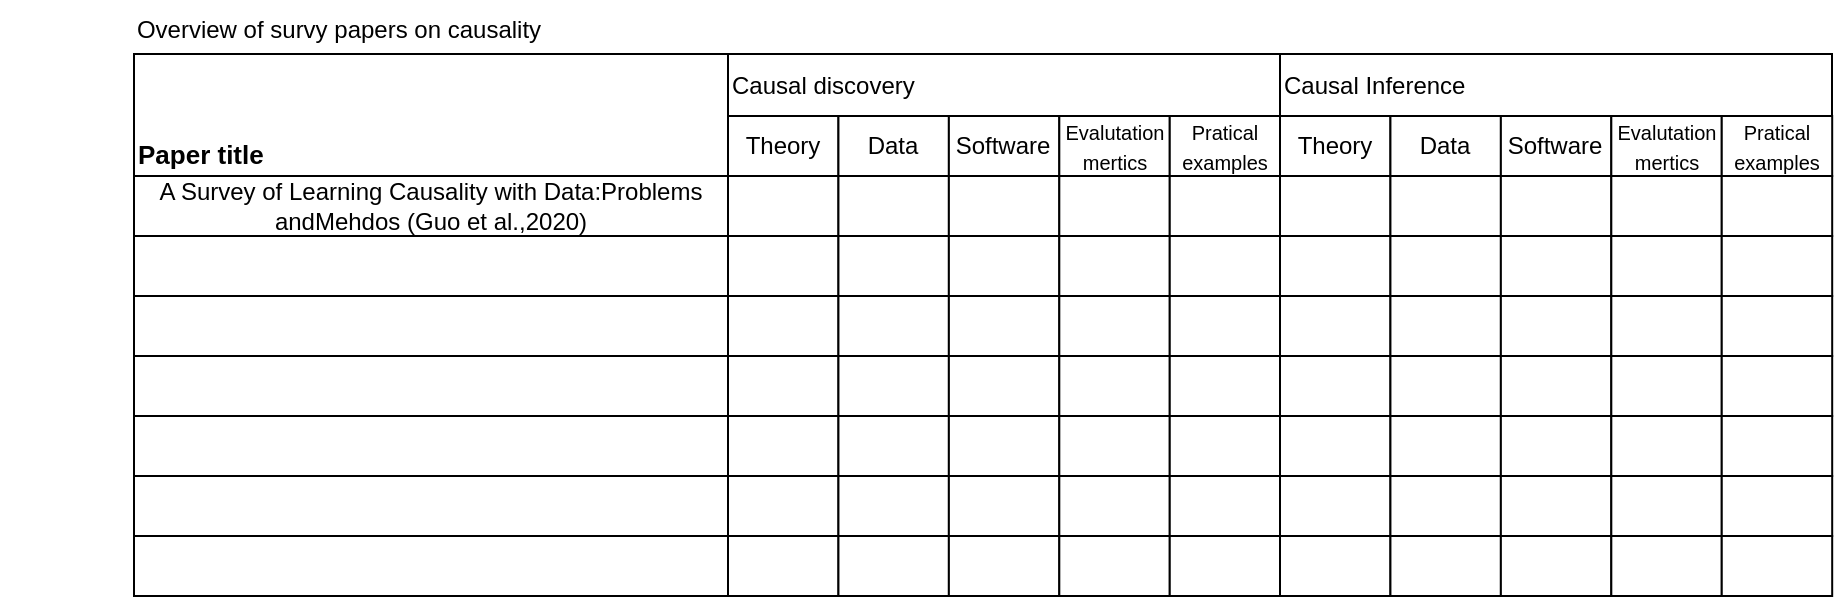 <mxfile version="22.1.18" type="github">
  <diagram name="第 1 页" id="0yjnDibDTA3Oow093cHx">
    <mxGraphModel dx="1026" dy="1051" grid="0" gridSize="10" guides="1" tooltips="1" connect="1" arrows="1" fold="1" page="0" pageScale="1" pageWidth="1200" pageHeight="1920" math="0" shadow="0">
      <root>
        <mxCell id="0" />
        <mxCell id="1" parent="0" />
        <mxCell id="Acnp41Ya85CCzO2hhUB4-1" value="Overview of survy papers on causality" style="text;html=1;strokeColor=none;fillColor=none;align=center;verticalAlign=middle;whiteSpace=wrap;rounded=0;" vertex="1" parent="1">
          <mxGeometry x="226" y="-144" width="339" height="30" as="geometry" />
        </mxCell>
        <mxCell id="Acnp41Ya85CCzO2hhUB4-2" value="&lt;font style=&quot;font-size: 13px;&quot;&gt;&lt;b&gt;Paper title&lt;/b&gt;&lt;/font&gt;" style="rounded=0;whiteSpace=wrap;html=1;align=left;verticalAlign=bottom;" vertex="1" parent="1">
          <mxGeometry x="293" y="-117" width="297" height="61" as="geometry" />
        </mxCell>
        <mxCell id="Acnp41Ya85CCzO2hhUB4-3" value="" style="rounded=0;whiteSpace=wrap;html=1;" vertex="1" parent="1">
          <mxGeometry x="590" y="-117" width="276" height="60" as="geometry" />
        </mxCell>
        <mxCell id="Acnp41Ya85CCzO2hhUB4-4" value="Causal discovery" style="rounded=0;whiteSpace=wrap;html=1;align=left;" vertex="1" parent="1">
          <mxGeometry x="590" y="-117" width="276" height="31" as="geometry" />
        </mxCell>
        <mxCell id="Acnp41Ya85CCzO2hhUB4-21" value="" style="group" vertex="1" connectable="0" parent="1">
          <mxGeometry x="590" y="-86" width="55.218" height="240" as="geometry" />
        </mxCell>
        <mxCell id="Acnp41Ya85CCzO2hhUB4-6" value="Theory" style="rounded=0;whiteSpace=wrap;html=1;" vertex="1" parent="Acnp41Ya85CCzO2hhUB4-21">
          <mxGeometry width="55.218" height="30" as="geometry" />
        </mxCell>
        <mxCell id="Acnp41Ya85CCzO2hhUB4-8" value="" style="rounded=0;whiteSpace=wrap;html=1;" vertex="1" parent="Acnp41Ya85CCzO2hhUB4-21">
          <mxGeometry y="30" width="55.218" height="30" as="geometry" />
        </mxCell>
        <mxCell id="Acnp41Ya85CCzO2hhUB4-13" value="" style="rounded=0;whiteSpace=wrap;html=1;" vertex="1" parent="Acnp41Ya85CCzO2hhUB4-21">
          <mxGeometry y="60" width="55.218" height="30" as="geometry" />
        </mxCell>
        <mxCell id="Acnp41Ya85CCzO2hhUB4-14" value="" style="rounded=0;whiteSpace=wrap;html=1;" vertex="1" parent="Acnp41Ya85CCzO2hhUB4-21">
          <mxGeometry y="90" width="55.218" height="30" as="geometry" />
        </mxCell>
        <mxCell id="Acnp41Ya85CCzO2hhUB4-17" value="" style="rounded=0;whiteSpace=wrap;html=1;" vertex="1" parent="Acnp41Ya85CCzO2hhUB4-21">
          <mxGeometry y="120" width="55.218" height="30" as="geometry" />
        </mxCell>
        <mxCell id="Acnp41Ya85CCzO2hhUB4-18" value="" style="rounded=0;whiteSpace=wrap;html=1;" vertex="1" parent="Acnp41Ya85CCzO2hhUB4-21">
          <mxGeometry y="150" width="55.218" height="30" as="geometry" />
        </mxCell>
        <mxCell id="Acnp41Ya85CCzO2hhUB4-19" value="" style="rounded=0;whiteSpace=wrap;html=1;" vertex="1" parent="Acnp41Ya85CCzO2hhUB4-21">
          <mxGeometry y="180" width="55.218" height="30" as="geometry" />
        </mxCell>
        <mxCell id="Acnp41Ya85CCzO2hhUB4-20" value="" style="rounded=0;whiteSpace=wrap;html=1;" vertex="1" parent="Acnp41Ya85CCzO2hhUB4-21">
          <mxGeometry y="210" width="55.218" height="30" as="geometry" />
        </mxCell>
        <mxCell id="Acnp41Ya85CCzO2hhUB4-26" value="" style="group" vertex="1" connectable="0" parent="1">
          <mxGeometry x="645.218" y="-86" width="55.218" height="240" as="geometry" />
        </mxCell>
        <mxCell id="Acnp41Ya85CCzO2hhUB4-27" value="Data" style="rounded=0;whiteSpace=wrap;html=1;" vertex="1" parent="Acnp41Ya85CCzO2hhUB4-26">
          <mxGeometry width="55.218" height="30" as="geometry" />
        </mxCell>
        <mxCell id="Acnp41Ya85CCzO2hhUB4-28" value="" style="rounded=0;whiteSpace=wrap;html=1;" vertex="1" parent="Acnp41Ya85CCzO2hhUB4-26">
          <mxGeometry y="30" width="55.218" height="30" as="geometry" />
        </mxCell>
        <mxCell id="Acnp41Ya85CCzO2hhUB4-29" value="" style="rounded=0;whiteSpace=wrap;html=1;" vertex="1" parent="Acnp41Ya85CCzO2hhUB4-26">
          <mxGeometry y="60" width="55.218" height="30" as="geometry" />
        </mxCell>
        <mxCell id="Acnp41Ya85CCzO2hhUB4-30" value="" style="rounded=0;whiteSpace=wrap;html=1;" vertex="1" parent="Acnp41Ya85CCzO2hhUB4-26">
          <mxGeometry y="90" width="55.218" height="30" as="geometry" />
        </mxCell>
        <mxCell id="Acnp41Ya85CCzO2hhUB4-31" value="" style="rounded=0;whiteSpace=wrap;html=1;" vertex="1" parent="Acnp41Ya85CCzO2hhUB4-26">
          <mxGeometry y="120" width="55.218" height="30" as="geometry" />
        </mxCell>
        <mxCell id="Acnp41Ya85CCzO2hhUB4-32" value="" style="rounded=0;whiteSpace=wrap;html=1;" vertex="1" parent="Acnp41Ya85CCzO2hhUB4-26">
          <mxGeometry y="150" width="55.218" height="30" as="geometry" />
        </mxCell>
        <mxCell id="Acnp41Ya85CCzO2hhUB4-33" value="" style="rounded=0;whiteSpace=wrap;html=1;" vertex="1" parent="Acnp41Ya85CCzO2hhUB4-26">
          <mxGeometry y="180" width="55.218" height="30" as="geometry" />
        </mxCell>
        <mxCell id="Acnp41Ya85CCzO2hhUB4-34" value="" style="rounded=0;whiteSpace=wrap;html=1;" vertex="1" parent="Acnp41Ya85CCzO2hhUB4-26">
          <mxGeometry y="210" width="55.218" height="30" as="geometry" />
        </mxCell>
        <mxCell id="Acnp41Ya85CCzO2hhUB4-35" value="" style="group" vertex="1" connectable="0" parent="1">
          <mxGeometry x="700.437" y="-86" width="55.218" height="240" as="geometry" />
        </mxCell>
        <mxCell id="Acnp41Ya85CCzO2hhUB4-36" value="Software" style="rounded=0;whiteSpace=wrap;html=1;" vertex="1" parent="Acnp41Ya85CCzO2hhUB4-35">
          <mxGeometry width="55.218" height="30" as="geometry" />
        </mxCell>
        <mxCell id="Acnp41Ya85CCzO2hhUB4-37" value="" style="rounded=0;whiteSpace=wrap;html=1;" vertex="1" parent="Acnp41Ya85CCzO2hhUB4-35">
          <mxGeometry y="30" width="55.218" height="30" as="geometry" />
        </mxCell>
        <mxCell id="Acnp41Ya85CCzO2hhUB4-38" value="" style="rounded=0;whiteSpace=wrap;html=1;" vertex="1" parent="Acnp41Ya85CCzO2hhUB4-35">
          <mxGeometry y="60" width="55.218" height="30" as="geometry" />
        </mxCell>
        <mxCell id="Acnp41Ya85CCzO2hhUB4-39" value="" style="rounded=0;whiteSpace=wrap;html=1;" vertex="1" parent="Acnp41Ya85CCzO2hhUB4-35">
          <mxGeometry y="90" width="55.218" height="30" as="geometry" />
        </mxCell>
        <mxCell id="Acnp41Ya85CCzO2hhUB4-40" value="" style="rounded=0;whiteSpace=wrap;html=1;" vertex="1" parent="Acnp41Ya85CCzO2hhUB4-35">
          <mxGeometry y="120" width="55.218" height="30" as="geometry" />
        </mxCell>
        <mxCell id="Acnp41Ya85CCzO2hhUB4-41" value="" style="rounded=0;whiteSpace=wrap;html=1;" vertex="1" parent="Acnp41Ya85CCzO2hhUB4-35">
          <mxGeometry y="150" width="55.218" height="30" as="geometry" />
        </mxCell>
        <mxCell id="Acnp41Ya85CCzO2hhUB4-42" value="" style="rounded=0;whiteSpace=wrap;html=1;" vertex="1" parent="Acnp41Ya85CCzO2hhUB4-35">
          <mxGeometry y="180" width="55.218" height="30" as="geometry" />
        </mxCell>
        <mxCell id="Acnp41Ya85CCzO2hhUB4-43" value="" style="rounded=0;whiteSpace=wrap;html=1;" vertex="1" parent="Acnp41Ya85CCzO2hhUB4-35">
          <mxGeometry y="210" width="55.218" height="30" as="geometry" />
        </mxCell>
        <mxCell id="Acnp41Ya85CCzO2hhUB4-53" value="" style="group" vertex="1" connectable="0" parent="1">
          <mxGeometry x="755.655" y="-86" width="55.218" height="240" as="geometry" />
        </mxCell>
        <mxCell id="Acnp41Ya85CCzO2hhUB4-54" value="&lt;font style=&quot;font-size: 10px;&quot;&gt;Evalutation mertics&lt;/font&gt;" style="rounded=0;whiteSpace=wrap;html=1;" vertex="1" parent="Acnp41Ya85CCzO2hhUB4-53">
          <mxGeometry width="55.218" height="30" as="geometry" />
        </mxCell>
        <mxCell id="Acnp41Ya85CCzO2hhUB4-55" value="" style="rounded=0;whiteSpace=wrap;html=1;" vertex="1" parent="Acnp41Ya85CCzO2hhUB4-53">
          <mxGeometry y="30" width="55.218" height="30" as="geometry" />
        </mxCell>
        <mxCell id="Acnp41Ya85CCzO2hhUB4-56" value="" style="rounded=0;whiteSpace=wrap;html=1;" vertex="1" parent="Acnp41Ya85CCzO2hhUB4-53">
          <mxGeometry y="60" width="55.218" height="30" as="geometry" />
        </mxCell>
        <mxCell id="Acnp41Ya85CCzO2hhUB4-57" value="" style="rounded=0;whiteSpace=wrap;html=1;" vertex="1" parent="Acnp41Ya85CCzO2hhUB4-53">
          <mxGeometry y="90" width="55.218" height="30" as="geometry" />
        </mxCell>
        <mxCell id="Acnp41Ya85CCzO2hhUB4-58" value="" style="rounded=0;whiteSpace=wrap;html=1;" vertex="1" parent="Acnp41Ya85CCzO2hhUB4-53">
          <mxGeometry y="120" width="55.218" height="30" as="geometry" />
        </mxCell>
        <mxCell id="Acnp41Ya85CCzO2hhUB4-59" value="" style="rounded=0;whiteSpace=wrap;html=1;" vertex="1" parent="Acnp41Ya85CCzO2hhUB4-53">
          <mxGeometry y="150" width="55.218" height="30" as="geometry" />
        </mxCell>
        <mxCell id="Acnp41Ya85CCzO2hhUB4-60" value="" style="rounded=0;whiteSpace=wrap;html=1;" vertex="1" parent="Acnp41Ya85CCzO2hhUB4-53">
          <mxGeometry y="180" width="55.218" height="30" as="geometry" />
        </mxCell>
        <mxCell id="Acnp41Ya85CCzO2hhUB4-61" value="" style="rounded=0;whiteSpace=wrap;html=1;" vertex="1" parent="Acnp41Ya85CCzO2hhUB4-53">
          <mxGeometry y="210" width="55.218" height="30" as="geometry" />
        </mxCell>
        <mxCell id="Acnp41Ya85CCzO2hhUB4-44" value="" style="group" vertex="1" connectable="0" parent="1">
          <mxGeometry x="810.873" y="-86" width="55.218" height="240" as="geometry" />
        </mxCell>
        <mxCell id="Acnp41Ya85CCzO2hhUB4-45" value="&lt;font style=&quot;font-size: 10px;&quot;&gt;Pratical examples&lt;/font&gt;" style="rounded=0;whiteSpace=wrap;html=1;" vertex="1" parent="Acnp41Ya85CCzO2hhUB4-44">
          <mxGeometry width="55.218" height="30" as="geometry" />
        </mxCell>
        <mxCell id="Acnp41Ya85CCzO2hhUB4-46" value="" style="rounded=0;whiteSpace=wrap;html=1;" vertex="1" parent="Acnp41Ya85CCzO2hhUB4-44">
          <mxGeometry y="30" width="55.218" height="30" as="geometry" />
        </mxCell>
        <mxCell id="Acnp41Ya85CCzO2hhUB4-47" value="" style="rounded=0;whiteSpace=wrap;html=1;" vertex="1" parent="Acnp41Ya85CCzO2hhUB4-44">
          <mxGeometry y="60" width="55.218" height="30" as="geometry" />
        </mxCell>
        <mxCell id="Acnp41Ya85CCzO2hhUB4-48" value="" style="rounded=0;whiteSpace=wrap;html=1;" vertex="1" parent="Acnp41Ya85CCzO2hhUB4-44">
          <mxGeometry y="90" width="55.218" height="30" as="geometry" />
        </mxCell>
        <mxCell id="Acnp41Ya85CCzO2hhUB4-49" value="" style="rounded=0;whiteSpace=wrap;html=1;" vertex="1" parent="Acnp41Ya85CCzO2hhUB4-44">
          <mxGeometry y="120" width="55.218" height="30" as="geometry" />
        </mxCell>
        <mxCell id="Acnp41Ya85CCzO2hhUB4-50" value="" style="rounded=0;whiteSpace=wrap;html=1;" vertex="1" parent="Acnp41Ya85CCzO2hhUB4-44">
          <mxGeometry y="150" width="55.218" height="30" as="geometry" />
        </mxCell>
        <mxCell id="Acnp41Ya85CCzO2hhUB4-51" value="" style="rounded=0;whiteSpace=wrap;html=1;" vertex="1" parent="Acnp41Ya85CCzO2hhUB4-44">
          <mxGeometry y="180" width="55.218" height="30" as="geometry" />
        </mxCell>
        <mxCell id="Acnp41Ya85CCzO2hhUB4-52" value="" style="rounded=0;whiteSpace=wrap;html=1;" vertex="1" parent="Acnp41Ya85CCzO2hhUB4-44">
          <mxGeometry y="210" width="55.218" height="30" as="geometry" />
        </mxCell>
        <mxCell id="Acnp41Ya85CCzO2hhUB4-110" value="" style="rounded=0;whiteSpace=wrap;html=1;" vertex="1" parent="1">
          <mxGeometry x="866" y="-117" width="276" height="60" as="geometry" />
        </mxCell>
        <mxCell id="Acnp41Ya85CCzO2hhUB4-111" value="Causal Inference" style="rounded=0;whiteSpace=wrap;html=1;align=left;" vertex="1" parent="1">
          <mxGeometry x="866" y="-117" width="276" height="31" as="geometry" />
        </mxCell>
        <mxCell id="Acnp41Ya85CCzO2hhUB4-112" value="" style="group" vertex="1" connectable="0" parent="1">
          <mxGeometry x="866" y="-86" width="55.218" height="240" as="geometry" />
        </mxCell>
        <mxCell id="Acnp41Ya85CCzO2hhUB4-113" value="Theory" style="rounded=0;whiteSpace=wrap;html=1;" vertex="1" parent="Acnp41Ya85CCzO2hhUB4-112">
          <mxGeometry width="55.218" height="30" as="geometry" />
        </mxCell>
        <mxCell id="Acnp41Ya85CCzO2hhUB4-114" value="" style="rounded=0;whiteSpace=wrap;html=1;" vertex="1" parent="Acnp41Ya85CCzO2hhUB4-112">
          <mxGeometry y="30" width="55.218" height="30" as="geometry" />
        </mxCell>
        <mxCell id="Acnp41Ya85CCzO2hhUB4-115" value="" style="rounded=0;whiteSpace=wrap;html=1;" vertex="1" parent="Acnp41Ya85CCzO2hhUB4-112">
          <mxGeometry y="60" width="55.218" height="30" as="geometry" />
        </mxCell>
        <mxCell id="Acnp41Ya85CCzO2hhUB4-116" value="" style="rounded=0;whiteSpace=wrap;html=1;" vertex="1" parent="Acnp41Ya85CCzO2hhUB4-112">
          <mxGeometry y="90" width="55.218" height="30" as="geometry" />
        </mxCell>
        <mxCell id="Acnp41Ya85CCzO2hhUB4-117" value="" style="rounded=0;whiteSpace=wrap;html=1;" vertex="1" parent="Acnp41Ya85CCzO2hhUB4-112">
          <mxGeometry y="120" width="55.218" height="30" as="geometry" />
        </mxCell>
        <mxCell id="Acnp41Ya85CCzO2hhUB4-118" value="" style="rounded=0;whiteSpace=wrap;html=1;" vertex="1" parent="Acnp41Ya85CCzO2hhUB4-112">
          <mxGeometry y="150" width="55.218" height="30" as="geometry" />
        </mxCell>
        <mxCell id="Acnp41Ya85CCzO2hhUB4-119" value="" style="rounded=0;whiteSpace=wrap;html=1;" vertex="1" parent="Acnp41Ya85CCzO2hhUB4-112">
          <mxGeometry y="180" width="55.218" height="30" as="geometry" />
        </mxCell>
        <mxCell id="Acnp41Ya85CCzO2hhUB4-120" value="" style="rounded=0;whiteSpace=wrap;html=1;" vertex="1" parent="Acnp41Ya85CCzO2hhUB4-112">
          <mxGeometry y="210" width="55.218" height="30" as="geometry" />
        </mxCell>
        <mxCell id="Acnp41Ya85CCzO2hhUB4-121" value="" style="group" vertex="1" connectable="0" parent="1">
          <mxGeometry x="921.218" y="-86" width="55.218" height="240" as="geometry" />
        </mxCell>
        <mxCell id="Acnp41Ya85CCzO2hhUB4-122" value="Data" style="rounded=0;whiteSpace=wrap;html=1;" vertex="1" parent="Acnp41Ya85CCzO2hhUB4-121">
          <mxGeometry width="55.218" height="30" as="geometry" />
        </mxCell>
        <mxCell id="Acnp41Ya85CCzO2hhUB4-123" value="" style="rounded=0;whiteSpace=wrap;html=1;" vertex="1" parent="Acnp41Ya85CCzO2hhUB4-121">
          <mxGeometry y="30" width="55.218" height="30" as="geometry" />
        </mxCell>
        <mxCell id="Acnp41Ya85CCzO2hhUB4-124" value="" style="rounded=0;whiteSpace=wrap;html=1;" vertex="1" parent="Acnp41Ya85CCzO2hhUB4-121">
          <mxGeometry y="60" width="55.218" height="30" as="geometry" />
        </mxCell>
        <mxCell id="Acnp41Ya85CCzO2hhUB4-125" value="" style="rounded=0;whiteSpace=wrap;html=1;" vertex="1" parent="Acnp41Ya85CCzO2hhUB4-121">
          <mxGeometry y="90" width="55.218" height="30" as="geometry" />
        </mxCell>
        <mxCell id="Acnp41Ya85CCzO2hhUB4-126" value="" style="rounded=0;whiteSpace=wrap;html=1;" vertex="1" parent="Acnp41Ya85CCzO2hhUB4-121">
          <mxGeometry y="120" width="55.218" height="30" as="geometry" />
        </mxCell>
        <mxCell id="Acnp41Ya85CCzO2hhUB4-127" value="" style="rounded=0;whiteSpace=wrap;html=1;" vertex="1" parent="Acnp41Ya85CCzO2hhUB4-121">
          <mxGeometry y="150" width="55.218" height="30" as="geometry" />
        </mxCell>
        <mxCell id="Acnp41Ya85CCzO2hhUB4-128" value="" style="rounded=0;whiteSpace=wrap;html=1;" vertex="1" parent="Acnp41Ya85CCzO2hhUB4-121">
          <mxGeometry y="180" width="55.218" height="30" as="geometry" />
        </mxCell>
        <mxCell id="Acnp41Ya85CCzO2hhUB4-129" value="" style="rounded=0;whiteSpace=wrap;html=1;" vertex="1" parent="Acnp41Ya85CCzO2hhUB4-121">
          <mxGeometry y="210" width="55.218" height="30" as="geometry" />
        </mxCell>
        <mxCell id="Acnp41Ya85CCzO2hhUB4-130" value="" style="group" vertex="1" connectable="0" parent="1">
          <mxGeometry x="976.437" y="-86" width="55.218" height="240" as="geometry" />
        </mxCell>
        <mxCell id="Acnp41Ya85CCzO2hhUB4-131" value="Software" style="rounded=0;whiteSpace=wrap;html=1;" vertex="1" parent="Acnp41Ya85CCzO2hhUB4-130">
          <mxGeometry width="55.218" height="30" as="geometry" />
        </mxCell>
        <mxCell id="Acnp41Ya85CCzO2hhUB4-132" value="" style="rounded=0;whiteSpace=wrap;html=1;" vertex="1" parent="Acnp41Ya85CCzO2hhUB4-130">
          <mxGeometry y="30" width="55.218" height="30" as="geometry" />
        </mxCell>
        <mxCell id="Acnp41Ya85CCzO2hhUB4-133" value="" style="rounded=0;whiteSpace=wrap;html=1;" vertex="1" parent="Acnp41Ya85CCzO2hhUB4-130">
          <mxGeometry y="60" width="55.218" height="30" as="geometry" />
        </mxCell>
        <mxCell id="Acnp41Ya85CCzO2hhUB4-134" value="" style="rounded=0;whiteSpace=wrap;html=1;" vertex="1" parent="Acnp41Ya85CCzO2hhUB4-130">
          <mxGeometry y="90" width="55.218" height="30" as="geometry" />
        </mxCell>
        <mxCell id="Acnp41Ya85CCzO2hhUB4-135" value="" style="rounded=0;whiteSpace=wrap;html=1;" vertex="1" parent="Acnp41Ya85CCzO2hhUB4-130">
          <mxGeometry y="120" width="55.218" height="30" as="geometry" />
        </mxCell>
        <mxCell id="Acnp41Ya85CCzO2hhUB4-136" value="" style="rounded=0;whiteSpace=wrap;html=1;" vertex="1" parent="Acnp41Ya85CCzO2hhUB4-130">
          <mxGeometry y="150" width="55.218" height="30" as="geometry" />
        </mxCell>
        <mxCell id="Acnp41Ya85CCzO2hhUB4-137" value="" style="rounded=0;whiteSpace=wrap;html=1;" vertex="1" parent="Acnp41Ya85CCzO2hhUB4-130">
          <mxGeometry y="180" width="55.218" height="30" as="geometry" />
        </mxCell>
        <mxCell id="Acnp41Ya85CCzO2hhUB4-138" value="" style="rounded=0;whiteSpace=wrap;html=1;" vertex="1" parent="Acnp41Ya85CCzO2hhUB4-130">
          <mxGeometry y="210" width="55.218" height="30" as="geometry" />
        </mxCell>
        <mxCell id="Acnp41Ya85CCzO2hhUB4-139" value="" style="group" vertex="1" connectable="0" parent="1">
          <mxGeometry x="1031.655" y="-86" width="55.218" height="240" as="geometry" />
        </mxCell>
        <mxCell id="Acnp41Ya85CCzO2hhUB4-140" value="&lt;font style=&quot;font-size: 10px;&quot;&gt;Evalutation mertics&lt;/font&gt;" style="rounded=0;whiteSpace=wrap;html=1;" vertex="1" parent="Acnp41Ya85CCzO2hhUB4-139">
          <mxGeometry width="55.218" height="30" as="geometry" />
        </mxCell>
        <mxCell id="Acnp41Ya85CCzO2hhUB4-141" value="" style="rounded=0;whiteSpace=wrap;html=1;" vertex="1" parent="Acnp41Ya85CCzO2hhUB4-139">
          <mxGeometry y="30" width="55.218" height="30" as="geometry" />
        </mxCell>
        <mxCell id="Acnp41Ya85CCzO2hhUB4-142" value="" style="rounded=0;whiteSpace=wrap;html=1;" vertex="1" parent="Acnp41Ya85CCzO2hhUB4-139">
          <mxGeometry y="60" width="55.218" height="30" as="geometry" />
        </mxCell>
        <mxCell id="Acnp41Ya85CCzO2hhUB4-143" value="" style="rounded=0;whiteSpace=wrap;html=1;" vertex="1" parent="Acnp41Ya85CCzO2hhUB4-139">
          <mxGeometry y="90" width="55.218" height="30" as="geometry" />
        </mxCell>
        <mxCell id="Acnp41Ya85CCzO2hhUB4-144" value="" style="rounded=0;whiteSpace=wrap;html=1;" vertex="1" parent="Acnp41Ya85CCzO2hhUB4-139">
          <mxGeometry y="120" width="55.218" height="30" as="geometry" />
        </mxCell>
        <mxCell id="Acnp41Ya85CCzO2hhUB4-145" value="" style="rounded=0;whiteSpace=wrap;html=1;" vertex="1" parent="Acnp41Ya85CCzO2hhUB4-139">
          <mxGeometry y="150" width="55.218" height="30" as="geometry" />
        </mxCell>
        <mxCell id="Acnp41Ya85CCzO2hhUB4-146" value="" style="rounded=0;whiteSpace=wrap;html=1;" vertex="1" parent="Acnp41Ya85CCzO2hhUB4-139">
          <mxGeometry y="180" width="55.218" height="30" as="geometry" />
        </mxCell>
        <mxCell id="Acnp41Ya85CCzO2hhUB4-147" value="" style="rounded=0;whiteSpace=wrap;html=1;" vertex="1" parent="Acnp41Ya85CCzO2hhUB4-139">
          <mxGeometry y="210" width="55.218" height="30" as="geometry" />
        </mxCell>
        <mxCell id="Acnp41Ya85CCzO2hhUB4-148" value="" style="group" vertex="1" connectable="0" parent="1">
          <mxGeometry x="1086.873" y="-86" width="55.218" height="240" as="geometry" />
        </mxCell>
        <mxCell id="Acnp41Ya85CCzO2hhUB4-149" value="&lt;font style=&quot;font-size: 10px;&quot;&gt;Pratical examples&lt;/font&gt;" style="rounded=0;whiteSpace=wrap;html=1;" vertex="1" parent="Acnp41Ya85CCzO2hhUB4-148">
          <mxGeometry width="55.218" height="30" as="geometry" />
        </mxCell>
        <mxCell id="Acnp41Ya85CCzO2hhUB4-150" value="" style="rounded=0;whiteSpace=wrap;html=1;" vertex="1" parent="Acnp41Ya85CCzO2hhUB4-148">
          <mxGeometry y="30" width="55.218" height="30" as="geometry" />
        </mxCell>
        <mxCell id="Acnp41Ya85CCzO2hhUB4-151" value="" style="rounded=0;whiteSpace=wrap;html=1;" vertex="1" parent="Acnp41Ya85CCzO2hhUB4-148">
          <mxGeometry y="60" width="55.218" height="30" as="geometry" />
        </mxCell>
        <mxCell id="Acnp41Ya85CCzO2hhUB4-152" value="" style="rounded=0;whiteSpace=wrap;html=1;" vertex="1" parent="Acnp41Ya85CCzO2hhUB4-148">
          <mxGeometry y="90" width="55.218" height="30" as="geometry" />
        </mxCell>
        <mxCell id="Acnp41Ya85CCzO2hhUB4-153" value="" style="rounded=0;whiteSpace=wrap;html=1;" vertex="1" parent="Acnp41Ya85CCzO2hhUB4-148">
          <mxGeometry y="120" width="55.218" height="30" as="geometry" />
        </mxCell>
        <mxCell id="Acnp41Ya85CCzO2hhUB4-154" value="" style="rounded=0;whiteSpace=wrap;html=1;" vertex="1" parent="Acnp41Ya85CCzO2hhUB4-148">
          <mxGeometry y="150" width="55.218" height="30" as="geometry" />
        </mxCell>
        <mxCell id="Acnp41Ya85CCzO2hhUB4-155" value="" style="rounded=0;whiteSpace=wrap;html=1;" vertex="1" parent="Acnp41Ya85CCzO2hhUB4-148">
          <mxGeometry y="180" width="55.218" height="30" as="geometry" />
        </mxCell>
        <mxCell id="Acnp41Ya85CCzO2hhUB4-156" value="" style="rounded=0;whiteSpace=wrap;html=1;" vertex="1" parent="Acnp41Ya85CCzO2hhUB4-148">
          <mxGeometry y="210" width="55.218" height="30" as="geometry" />
        </mxCell>
        <mxCell id="Acnp41Ya85CCzO2hhUB4-157" value="A Survey of Learning Causality with Data:Problems andMehdos (Guo et al.,2020)" style="rounded=0;whiteSpace=wrap;html=1;" vertex="1" parent="1">
          <mxGeometry x="293" y="-56" width="297" height="30" as="geometry" />
        </mxCell>
        <mxCell id="Acnp41Ya85CCzO2hhUB4-158" style="edgeStyle=orthogonalEdgeStyle;rounded=0;orthogonalLoop=1;jettySize=auto;html=1;exitX=0.5;exitY=1;exitDx=0;exitDy=0;" edge="1" parent="1" source="Acnp41Ya85CCzO2hhUB4-157" target="Acnp41Ya85CCzO2hhUB4-157">
          <mxGeometry relative="1" as="geometry" />
        </mxCell>
        <mxCell id="Acnp41Ya85CCzO2hhUB4-159" value="" style="rounded=0;whiteSpace=wrap;html=1;" vertex="1" parent="1">
          <mxGeometry x="293" y="-26" width="297" height="30" as="geometry" />
        </mxCell>
        <mxCell id="Acnp41Ya85CCzO2hhUB4-160" value="" style="rounded=0;whiteSpace=wrap;html=1;" vertex="1" parent="1">
          <mxGeometry x="293" y="4" width="297" height="30" as="geometry" />
        </mxCell>
        <mxCell id="Acnp41Ya85CCzO2hhUB4-161" value="" style="rounded=0;whiteSpace=wrap;html=1;" vertex="1" parent="1">
          <mxGeometry x="293" y="34" width="297" height="30" as="geometry" />
        </mxCell>
        <mxCell id="Acnp41Ya85CCzO2hhUB4-162" value="" style="rounded=0;whiteSpace=wrap;html=1;" vertex="1" parent="1">
          <mxGeometry x="293" y="64" width="297" height="30" as="geometry" />
        </mxCell>
        <mxCell id="Acnp41Ya85CCzO2hhUB4-163" value="" style="rounded=0;whiteSpace=wrap;html=1;" vertex="1" parent="1">
          <mxGeometry x="293" y="94" width="297" height="30" as="geometry" />
        </mxCell>
        <mxCell id="Acnp41Ya85CCzO2hhUB4-164" value="" style="rounded=0;whiteSpace=wrap;html=1;" vertex="1" parent="1">
          <mxGeometry x="293" y="124" width="297" height="30" as="geometry" />
        </mxCell>
      </root>
    </mxGraphModel>
  </diagram>
</mxfile>
